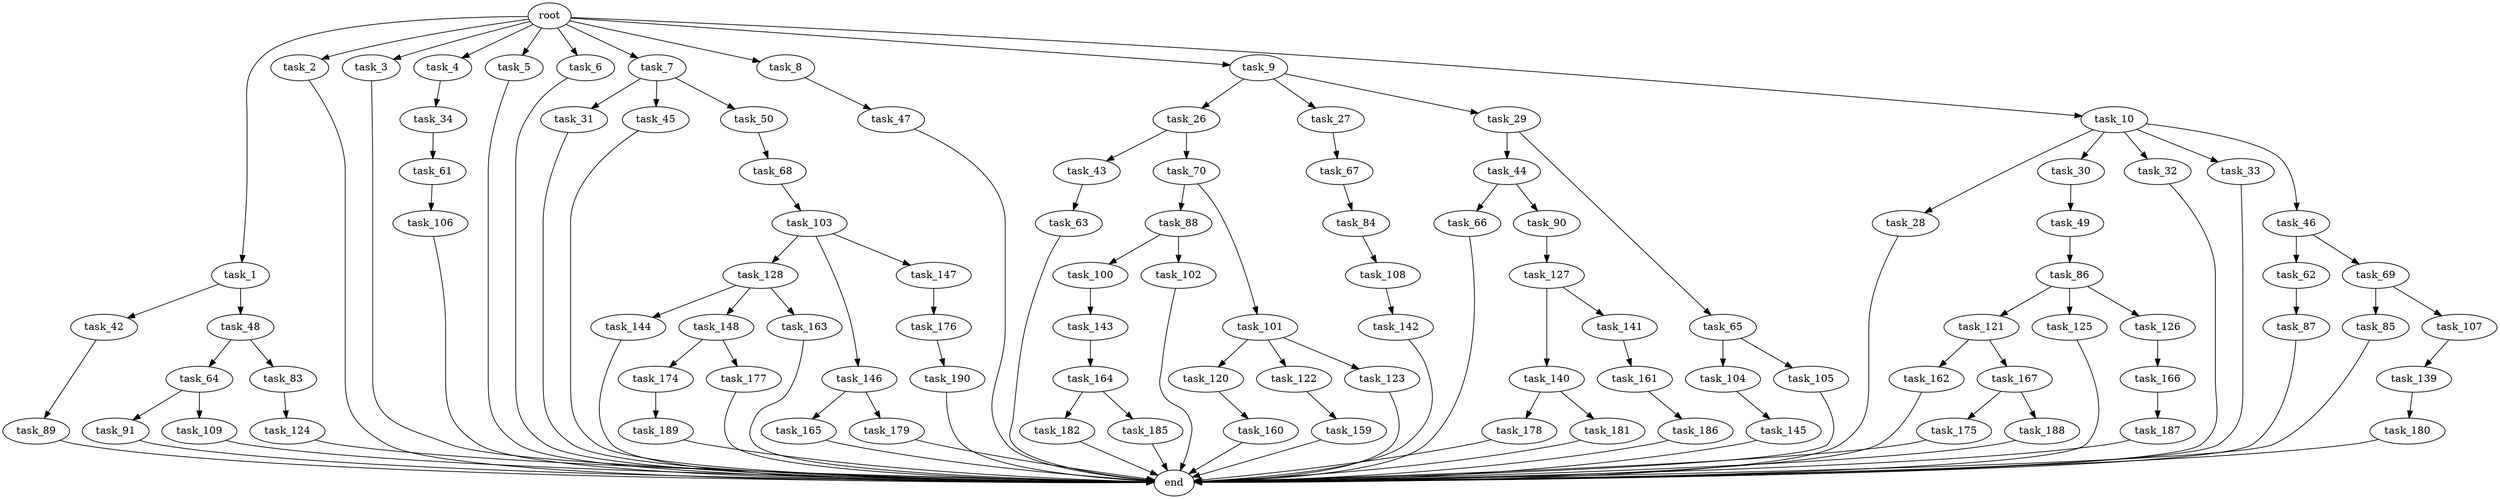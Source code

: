 digraph G {
  root [size="0.000000"];
  task_1 [size="10.240000"];
  task_2 [size="10.240000"];
  task_3 [size="10.240000"];
  task_4 [size="10.240000"];
  task_5 [size="10.240000"];
  task_6 [size="10.240000"];
  task_7 [size="10.240000"];
  task_8 [size="10.240000"];
  task_9 [size="10.240000"];
  task_10 [size="10.240000"];
  task_26 [size="5497558138.880000"];
  task_27 [size="5497558138.880000"];
  task_28 [size="8589934592.000000"];
  task_29 [size="5497558138.880000"];
  task_30 [size="8589934592.000000"];
  task_31 [size="8589934592.000000"];
  task_32 [size="8589934592.000000"];
  task_33 [size="8589934592.000000"];
  task_34 [size="343597383.680000"];
  task_42 [size="3092376453.120000"];
  task_43 [size="6957847019.520000"];
  task_44 [size="2147483648.000000"];
  task_45 [size="8589934592.000000"];
  task_46 [size="8589934592.000000"];
  task_47 [size="773094113.280000"];
  task_48 [size="3092376453.120000"];
  task_49 [size="4209067950.080000"];
  task_50 [size="8589934592.000000"];
  task_61 [size="6957847019.520000"];
  task_62 [size="5497558138.880000"];
  task_63 [size="1374389534.720000"];
  task_64 [size="8589934592.000000"];
  task_65 [size="2147483648.000000"];
  task_66 [size="3092376453.120000"];
  task_67 [size="2147483648.000000"];
  task_68 [size="2147483648.000000"];
  task_69 [size="5497558138.880000"];
  task_70 [size="6957847019.520000"];
  task_83 [size="8589934592.000000"];
  task_84 [size="4209067950.080000"];
  task_85 [size="2147483648.000000"];
  task_86 [size="6957847019.520000"];
  task_87 [size="773094113.280000"];
  task_88 [size="343597383.680000"];
  task_89 [size="1374389534.720000"];
  task_90 [size="3092376453.120000"];
  task_91 [size="343597383.680000"];
  task_100 [size="1374389534.720000"];
  task_101 [size="343597383.680000"];
  task_102 [size="1374389534.720000"];
  task_103 [size="4209067950.080000"];
  task_104 [size="6957847019.520000"];
  task_105 [size="6957847019.520000"];
  task_106 [size="2147483648.000000"];
  task_107 [size="2147483648.000000"];
  task_108 [size="1374389534.720000"];
  task_109 [size="343597383.680000"];
  task_120 [size="6957847019.520000"];
  task_121 [size="1374389534.720000"];
  task_122 [size="6957847019.520000"];
  task_123 [size="6957847019.520000"];
  task_124 [size="8589934592.000000"];
  task_125 [size="1374389534.720000"];
  task_126 [size="1374389534.720000"];
  task_127 [size="1374389534.720000"];
  task_128 [size="1374389534.720000"];
  task_139 [size="5497558138.880000"];
  task_140 [size="773094113.280000"];
  task_141 [size="773094113.280000"];
  task_142 [size="1374389534.720000"];
  task_143 [size="8589934592.000000"];
  task_144 [size="3092376453.120000"];
  task_145 [size="773094113.280000"];
  task_146 [size="1374389534.720000"];
  task_147 [size="1374389534.720000"];
  task_148 [size="3092376453.120000"];
  task_159 [size="773094113.280000"];
  task_160 [size="5497558138.880000"];
  task_161 [size="773094113.280000"];
  task_162 [size="343597383.680000"];
  task_163 [size="3092376453.120000"];
  task_164 [size="343597383.680000"];
  task_165 [size="3092376453.120000"];
  task_166 [size="6957847019.520000"];
  task_167 [size="343597383.680000"];
  task_174 [size="343597383.680000"];
  task_175 [size="2147483648.000000"];
  task_176 [size="3092376453.120000"];
  task_177 [size="343597383.680000"];
  task_178 [size="1374389534.720000"];
  task_179 [size="3092376453.120000"];
  task_180 [size="4209067950.080000"];
  task_181 [size="1374389534.720000"];
  task_182 [size="3092376453.120000"];
  task_185 [size="3092376453.120000"];
  task_186 [size="773094113.280000"];
  task_187 [size="5497558138.880000"];
  task_188 [size="2147483648.000000"];
  task_189 [size="4209067950.080000"];
  task_190 [size="1374389534.720000"];
  end [size="0.000000"];

  root -> task_1 [size="1.000000"];
  root -> task_2 [size="1.000000"];
  root -> task_3 [size="1.000000"];
  root -> task_4 [size="1.000000"];
  root -> task_5 [size="1.000000"];
  root -> task_6 [size="1.000000"];
  root -> task_7 [size="1.000000"];
  root -> task_8 [size="1.000000"];
  root -> task_9 [size="1.000000"];
  root -> task_10 [size="1.000000"];
  task_1 -> task_42 [size="301989888.000000"];
  task_1 -> task_48 [size="301989888.000000"];
  task_2 -> end [size="1.000000"];
  task_3 -> end [size="1.000000"];
  task_4 -> task_34 [size="33554432.000000"];
  task_5 -> end [size="1.000000"];
  task_6 -> end [size="1.000000"];
  task_7 -> task_31 [size="838860800.000000"];
  task_7 -> task_45 [size="838860800.000000"];
  task_7 -> task_50 [size="838860800.000000"];
  task_8 -> task_47 [size="75497472.000000"];
  task_9 -> task_26 [size="536870912.000000"];
  task_9 -> task_27 [size="536870912.000000"];
  task_9 -> task_29 [size="536870912.000000"];
  task_10 -> task_28 [size="838860800.000000"];
  task_10 -> task_30 [size="838860800.000000"];
  task_10 -> task_32 [size="838860800.000000"];
  task_10 -> task_33 [size="838860800.000000"];
  task_10 -> task_46 [size="838860800.000000"];
  task_26 -> task_43 [size="679477248.000000"];
  task_26 -> task_70 [size="679477248.000000"];
  task_27 -> task_67 [size="209715200.000000"];
  task_28 -> end [size="1.000000"];
  task_29 -> task_44 [size="209715200.000000"];
  task_29 -> task_65 [size="209715200.000000"];
  task_30 -> task_49 [size="411041792.000000"];
  task_31 -> end [size="1.000000"];
  task_32 -> end [size="1.000000"];
  task_33 -> end [size="1.000000"];
  task_34 -> task_61 [size="679477248.000000"];
  task_42 -> task_89 [size="134217728.000000"];
  task_43 -> task_63 [size="134217728.000000"];
  task_44 -> task_66 [size="301989888.000000"];
  task_44 -> task_90 [size="301989888.000000"];
  task_45 -> end [size="1.000000"];
  task_46 -> task_62 [size="536870912.000000"];
  task_46 -> task_69 [size="536870912.000000"];
  task_47 -> end [size="1.000000"];
  task_48 -> task_64 [size="838860800.000000"];
  task_48 -> task_83 [size="838860800.000000"];
  task_49 -> task_86 [size="679477248.000000"];
  task_50 -> task_68 [size="209715200.000000"];
  task_61 -> task_106 [size="209715200.000000"];
  task_62 -> task_87 [size="75497472.000000"];
  task_63 -> end [size="1.000000"];
  task_64 -> task_91 [size="33554432.000000"];
  task_64 -> task_109 [size="33554432.000000"];
  task_65 -> task_104 [size="679477248.000000"];
  task_65 -> task_105 [size="679477248.000000"];
  task_66 -> end [size="1.000000"];
  task_67 -> task_84 [size="411041792.000000"];
  task_68 -> task_103 [size="411041792.000000"];
  task_69 -> task_85 [size="209715200.000000"];
  task_69 -> task_107 [size="209715200.000000"];
  task_70 -> task_88 [size="33554432.000000"];
  task_70 -> task_101 [size="33554432.000000"];
  task_83 -> task_124 [size="838860800.000000"];
  task_84 -> task_108 [size="134217728.000000"];
  task_85 -> end [size="1.000000"];
  task_86 -> task_121 [size="134217728.000000"];
  task_86 -> task_125 [size="134217728.000000"];
  task_86 -> task_126 [size="134217728.000000"];
  task_87 -> end [size="1.000000"];
  task_88 -> task_100 [size="134217728.000000"];
  task_88 -> task_102 [size="134217728.000000"];
  task_89 -> end [size="1.000000"];
  task_90 -> task_127 [size="134217728.000000"];
  task_91 -> end [size="1.000000"];
  task_100 -> task_143 [size="838860800.000000"];
  task_101 -> task_120 [size="679477248.000000"];
  task_101 -> task_122 [size="679477248.000000"];
  task_101 -> task_123 [size="679477248.000000"];
  task_102 -> end [size="1.000000"];
  task_103 -> task_128 [size="134217728.000000"];
  task_103 -> task_146 [size="134217728.000000"];
  task_103 -> task_147 [size="134217728.000000"];
  task_104 -> task_145 [size="75497472.000000"];
  task_105 -> end [size="1.000000"];
  task_106 -> end [size="1.000000"];
  task_107 -> task_139 [size="536870912.000000"];
  task_108 -> task_142 [size="134217728.000000"];
  task_109 -> end [size="1.000000"];
  task_120 -> task_160 [size="536870912.000000"];
  task_121 -> task_162 [size="33554432.000000"];
  task_121 -> task_167 [size="33554432.000000"];
  task_122 -> task_159 [size="75497472.000000"];
  task_123 -> end [size="1.000000"];
  task_124 -> end [size="1.000000"];
  task_125 -> end [size="1.000000"];
  task_126 -> task_166 [size="679477248.000000"];
  task_127 -> task_140 [size="75497472.000000"];
  task_127 -> task_141 [size="75497472.000000"];
  task_128 -> task_144 [size="301989888.000000"];
  task_128 -> task_148 [size="301989888.000000"];
  task_128 -> task_163 [size="301989888.000000"];
  task_139 -> task_180 [size="411041792.000000"];
  task_140 -> task_178 [size="134217728.000000"];
  task_140 -> task_181 [size="134217728.000000"];
  task_141 -> task_161 [size="75497472.000000"];
  task_142 -> end [size="1.000000"];
  task_143 -> task_164 [size="33554432.000000"];
  task_144 -> end [size="1.000000"];
  task_145 -> end [size="1.000000"];
  task_146 -> task_165 [size="301989888.000000"];
  task_146 -> task_179 [size="301989888.000000"];
  task_147 -> task_176 [size="301989888.000000"];
  task_148 -> task_174 [size="33554432.000000"];
  task_148 -> task_177 [size="33554432.000000"];
  task_159 -> end [size="1.000000"];
  task_160 -> end [size="1.000000"];
  task_161 -> task_186 [size="75497472.000000"];
  task_162 -> end [size="1.000000"];
  task_163 -> end [size="1.000000"];
  task_164 -> task_182 [size="301989888.000000"];
  task_164 -> task_185 [size="301989888.000000"];
  task_165 -> end [size="1.000000"];
  task_166 -> task_187 [size="536870912.000000"];
  task_167 -> task_175 [size="209715200.000000"];
  task_167 -> task_188 [size="209715200.000000"];
  task_174 -> task_189 [size="411041792.000000"];
  task_175 -> end [size="1.000000"];
  task_176 -> task_190 [size="134217728.000000"];
  task_177 -> end [size="1.000000"];
  task_178 -> end [size="1.000000"];
  task_179 -> end [size="1.000000"];
  task_180 -> end [size="1.000000"];
  task_181 -> end [size="1.000000"];
  task_182 -> end [size="1.000000"];
  task_185 -> end [size="1.000000"];
  task_186 -> end [size="1.000000"];
  task_187 -> end [size="1.000000"];
  task_188 -> end [size="1.000000"];
  task_189 -> end [size="1.000000"];
  task_190 -> end [size="1.000000"];
}
